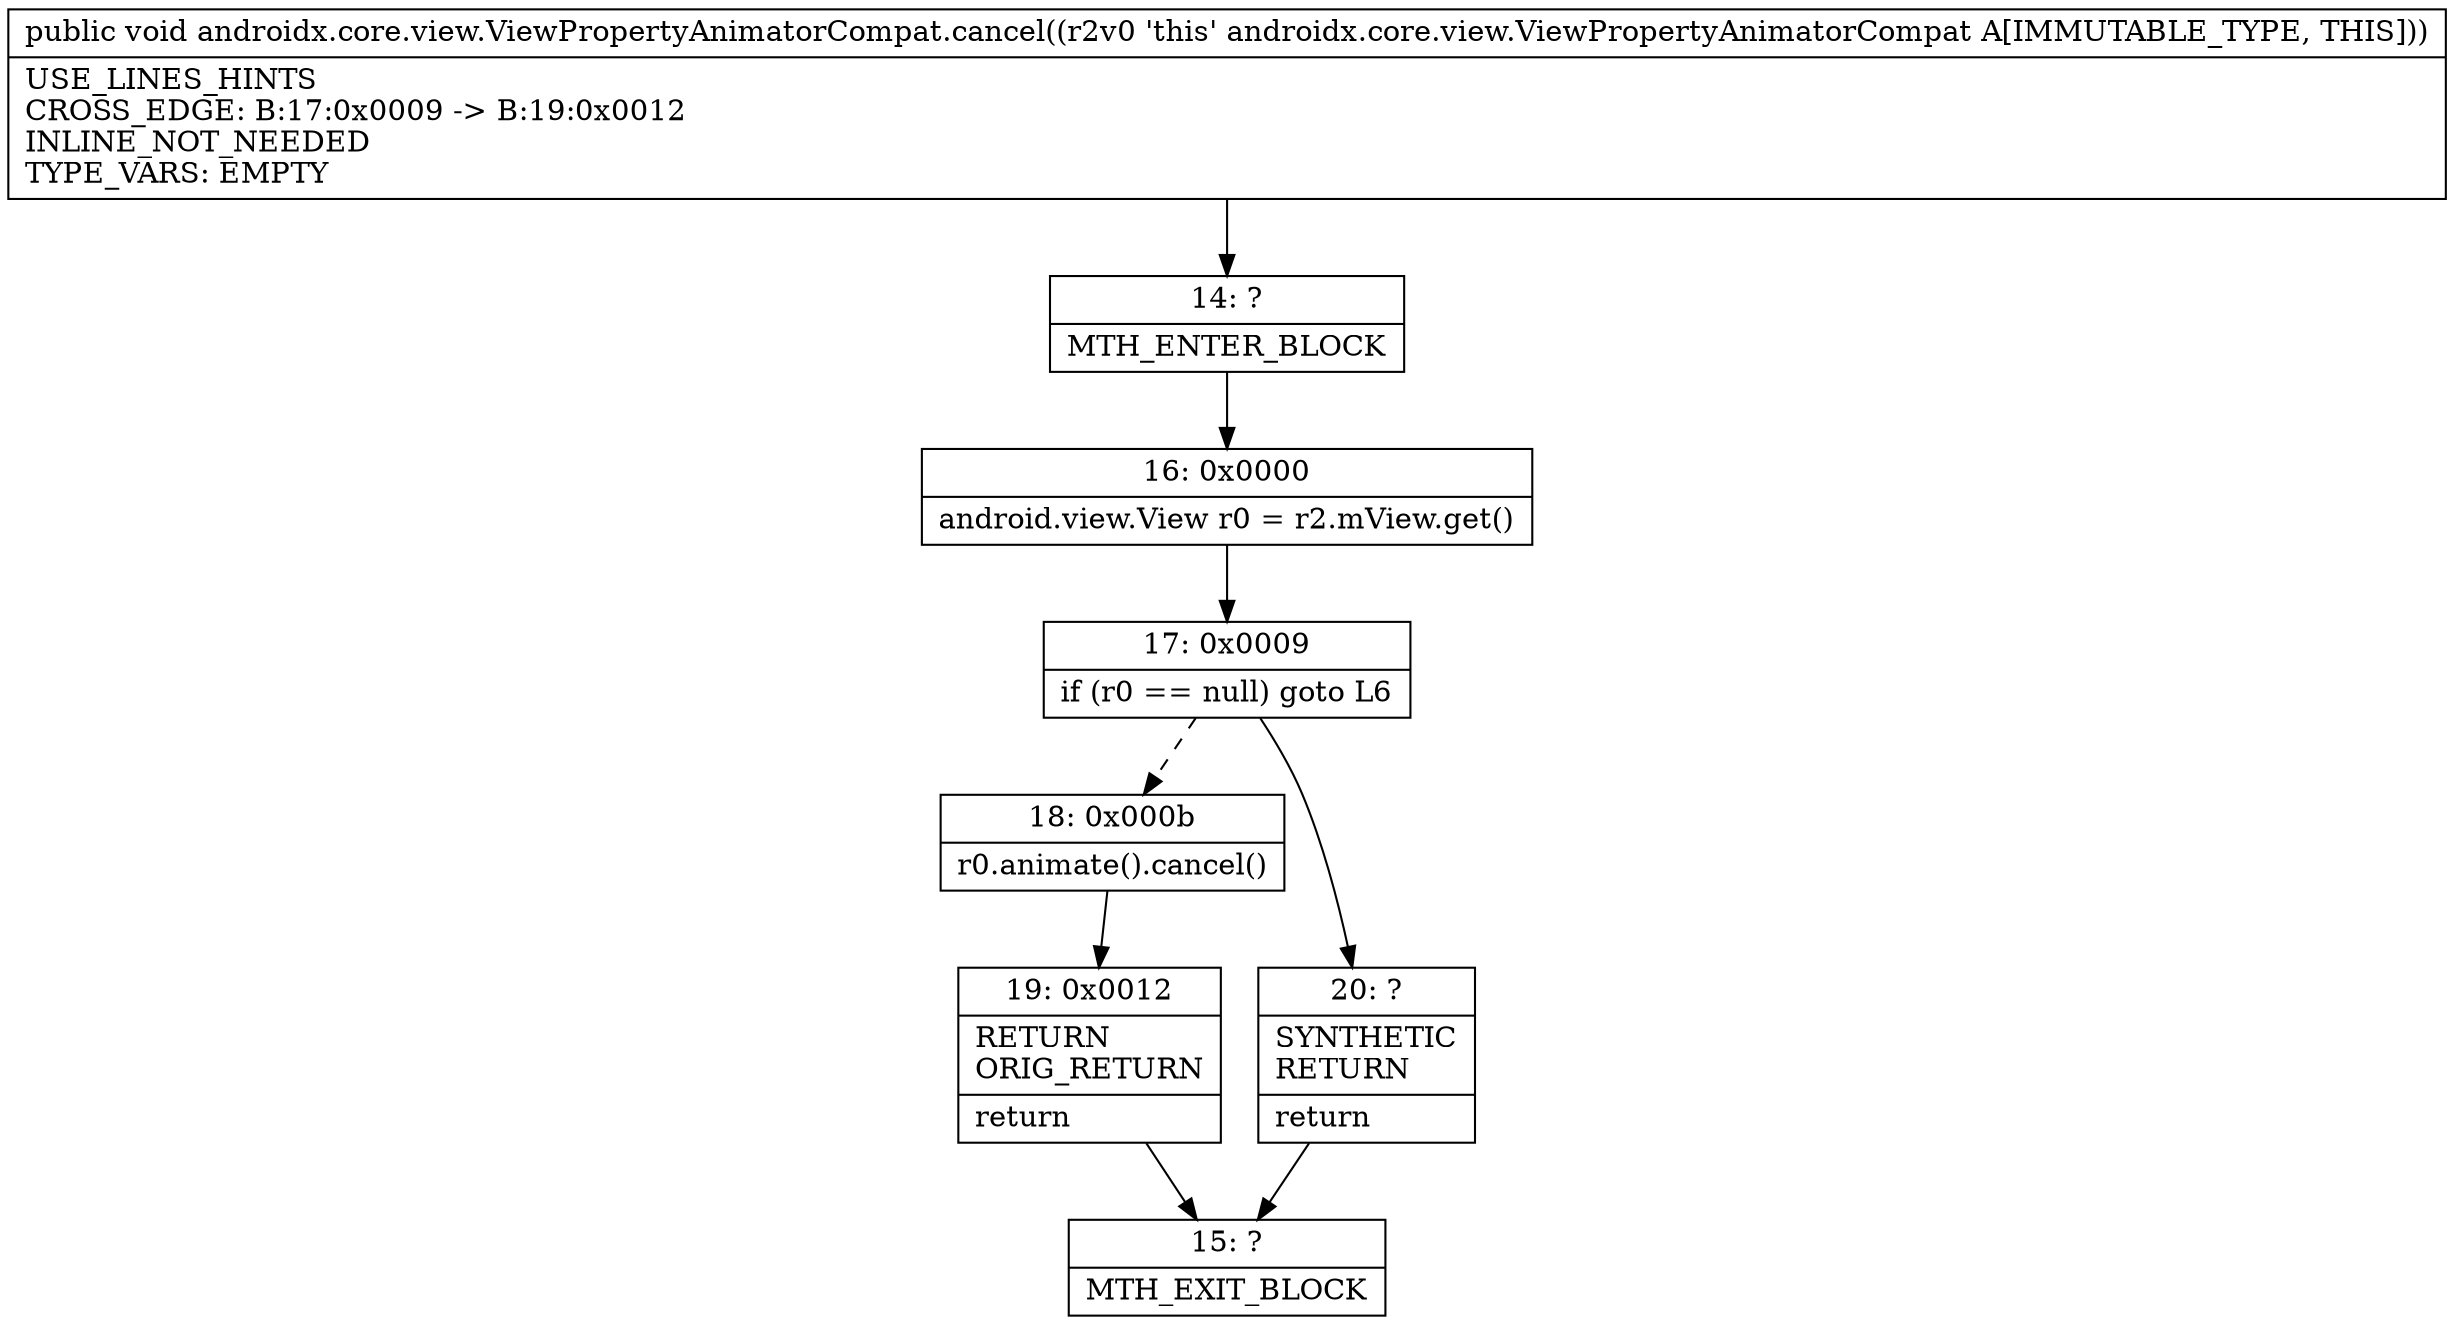 digraph "CFG forandroidx.core.view.ViewPropertyAnimatorCompat.cancel()V" {
Node_14 [shape=record,label="{14\:\ ?|MTH_ENTER_BLOCK\l}"];
Node_16 [shape=record,label="{16\:\ 0x0000|android.view.View r0 = r2.mView.get()\l}"];
Node_17 [shape=record,label="{17\:\ 0x0009|if (r0 == null) goto L6\l}"];
Node_18 [shape=record,label="{18\:\ 0x000b|r0.animate().cancel()\l}"];
Node_19 [shape=record,label="{19\:\ 0x0012|RETURN\lORIG_RETURN\l|return\l}"];
Node_15 [shape=record,label="{15\:\ ?|MTH_EXIT_BLOCK\l}"];
Node_20 [shape=record,label="{20\:\ ?|SYNTHETIC\lRETURN\l|return\l}"];
MethodNode[shape=record,label="{public void androidx.core.view.ViewPropertyAnimatorCompat.cancel((r2v0 'this' androidx.core.view.ViewPropertyAnimatorCompat A[IMMUTABLE_TYPE, THIS]))  | USE_LINES_HINTS\lCROSS_EDGE: B:17:0x0009 \-\> B:19:0x0012\lINLINE_NOT_NEEDED\lTYPE_VARS: EMPTY\l}"];
MethodNode -> Node_14;Node_14 -> Node_16;
Node_16 -> Node_17;
Node_17 -> Node_18[style=dashed];
Node_17 -> Node_20;
Node_18 -> Node_19;
Node_19 -> Node_15;
Node_20 -> Node_15;
}

